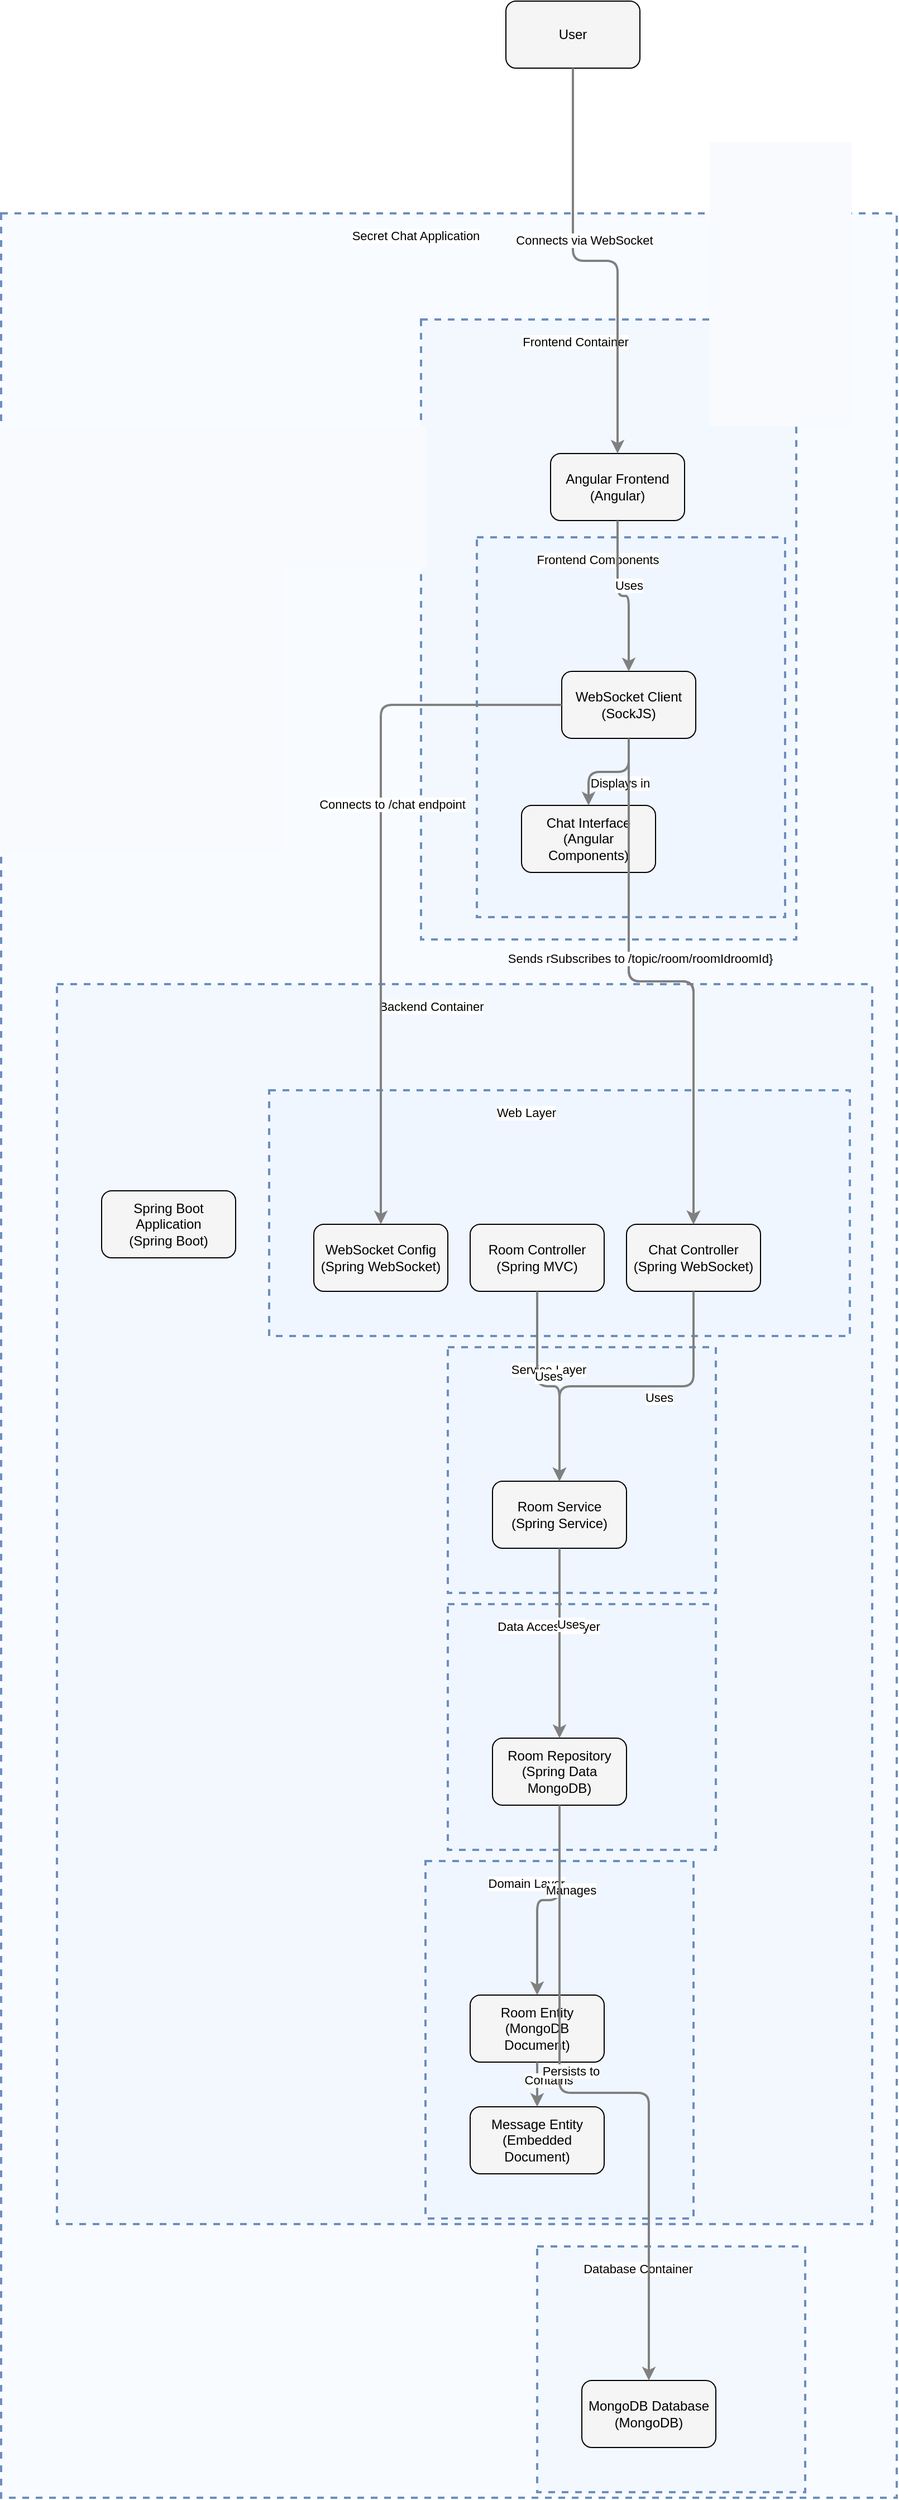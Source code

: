 <?xml version="1.0" encoding="UTF-8"?>
      <mxfile version="14.6.5" type="device">
        <diagram id="codeviz-diagram" name="System Diagram">
          <mxGraphModel dx="1000" dy="1000" grid="1" gridSize="10" guides="1" tooltips="1" connect="1" arrows="1" fold="1" page="1" pageScale="1" pageWidth="1169" pageHeight="827" math="0" shadow="0">
            <root>
              <mxCell id="0"/>
              <mxCell id="1" parent="0"/>
              <mxCell id="subGraph5" value="" style="html=1;whiteSpace=wrap;container=1;fillColor=#dae8fc;strokeColor=#6c8ebf;dashed=1;fillOpacity=20;strokeWidth=2;containerType=none;recursiveResize=0;movable=1;resizable=1;autosize=0;dropTarget=0" vertex="1" parent="subGraph6">
                <mxGeometry x="330" y="785" width="240" height="320" as="geometry"/>
              </mxCell>
              <mxCell id="subGraph5_label" value="Domain Layer" style="edgeLabel;html=1;align=center;verticalAlign=middle;resizable=0;labelBackgroundColor=white;spacing=5" vertex="1" parent="subGraph6">
                <mxGeometry x="338" y="793" width="164" height="24" as="geometry"/>
              </mxCell>
<mxCell id="subGraph4" value="" style="html=1;whiteSpace=wrap;container=1;fillColor=#dae8fc;strokeColor=#6c8ebf;dashed=1;fillOpacity=20;strokeWidth=2;containerType=none;recursiveResize=0;movable=1;resizable=1;autosize=0;dropTarget=0" vertex="1" parent="subGraph6">
                <mxGeometry x="350" y="555" width="240" height="220" as="geometry"/>
              </mxCell>
              <mxCell id="subGraph4_label" value="Data Access Layer" style="edgeLabel;html=1;align=center;verticalAlign=middle;resizable=0;labelBackgroundColor=white;spacing=5" vertex="1" parent="subGraph6">
                <mxGeometry x="358" y="563" width="164" height="24" as="geometry"/>
              </mxCell>
<mxCell id="subGraph3" value="" style="html=1;whiteSpace=wrap;container=1;fillColor=#dae8fc;strokeColor=#6c8ebf;dashed=1;fillOpacity=20;strokeWidth=2;containerType=none;recursiveResize=0;movable=1;resizable=1;autosize=0;dropTarget=0" vertex="1" parent="subGraph6">
                <mxGeometry x="350" y="325" width="240" height="220" as="geometry"/>
              </mxCell>
              <mxCell id="subGraph3_label" value="Service Layer" style="edgeLabel;html=1;align=center;verticalAlign=middle;resizable=0;labelBackgroundColor=white;spacing=5" vertex="1" parent="subGraph6">
                <mxGeometry x="358" y="333" width="164" height="24" as="geometry"/>
              </mxCell>
<mxCell id="subGraph2" value="" style="html=1;whiteSpace=wrap;container=1;fillColor=#dae8fc;strokeColor=#6c8ebf;dashed=1;fillOpacity=20;strokeWidth=2;containerType=none;recursiveResize=0;movable=1;resizable=1;autosize=0;dropTarget=0" vertex="1" parent="subGraph6">
                <mxGeometry x="190" y="95" width="520" height="220" as="geometry"/>
              </mxCell>
              <mxCell id="subGraph2_label" value="Web Layer" style="edgeLabel;html=1;align=center;verticalAlign=middle;resizable=0;labelBackgroundColor=white;spacing=5" vertex="1" parent="subGraph6">
                <mxGeometry x="198" y="103" width="444" height="24" as="geometry"/>
              </mxCell>
<mxCell id="subGraph0" value="" style="html=1;whiteSpace=wrap;container=1;fillColor=#dae8fc;strokeColor=#6c8ebf;dashed=1;fillOpacity=20;strokeWidth=2;containerType=none;recursiveResize=0;movable=1;resizable=1;autosize=0;dropTarget=0" vertex="1" parent="subGraph1">
                <mxGeometry x="50" y="195" width="276" height="340" as="geometry"/>
              </mxCell>
              <mxCell id="subGraph0_label" value="Frontend Components" style="edgeLabel;html=1;align=center;verticalAlign=middle;resizable=0;labelBackgroundColor=white;spacing=5" vertex="1" parent="subGraph1">
                <mxGeometry x="58" y="203" width="200" height="24" as="geometry"/>
              </mxCell>
<mxCell id="subGraph7" value="" style="html=1;whiteSpace=wrap;container=1;fillColor=#dae8fc;strokeColor=#6c8ebf;dashed=1;fillOpacity=20;strokeWidth=2;containerType=none;recursiveResize=0;movable=1;resizable=1;autosize=0;dropTarget=0" vertex="1" parent="subGraph8">
                <mxGeometry x="480" y="1820" width="240" height="220" as="geometry"/>
              </mxCell>
              <mxCell id="subGraph7_label" value="Database Container" style="edgeLabel;html=1;align=center;verticalAlign=middle;resizable=0;labelBackgroundColor=white;spacing=5" vertex="1" parent="subGraph8">
                <mxGeometry x="488" y="1828" width="164" height="24" as="geometry"/>
              </mxCell>
<mxCell id="subGraph6" value="" style="html=1;whiteSpace=wrap;container=1;fillColor=#dae8fc;strokeColor=#6c8ebf;dashed=1;fillOpacity=20;strokeWidth=2;containerType=none;recursiveResize=0;movable=1;resizable=1;autosize=0;dropTarget=0" vertex="1" parent="subGraph8">
                <mxGeometry x="50" y="690" width="730" height="1110" as="geometry"/>
              </mxCell>
              <mxCell id="subGraph6_label" value="Backend Container" style="edgeLabel;html=1;align=center;verticalAlign=middle;resizable=0;labelBackgroundColor=white;spacing=5" vertex="1" parent="subGraph8">
                <mxGeometry x="58" y="698" width="654" height="24" as="geometry"/>
              </mxCell>
<mxCell id="subGraph1" value="" style="html=1;whiteSpace=wrap;container=1;fillColor=#dae8fc;strokeColor=#6c8ebf;dashed=1;fillOpacity=20;strokeWidth=2;containerType=none;recursiveResize=0;movable=1;resizable=1;autosize=0;dropTarget=0" vertex="1" parent="subGraph8">
                <mxGeometry x="376" y="95" width="336" height="555" as="geometry"/>
              </mxCell>
              <mxCell id="subGraph1_label" value="Frontend Container" style="edgeLabel;html=1;align=center;verticalAlign=middle;resizable=0;labelBackgroundColor=white;spacing=5" vertex="1" parent="subGraph8">
                <mxGeometry x="384" y="103" width="260" height="24" as="geometry"/>
              </mxCell>
<mxCell id="subGraph8" value="" style="html=1;whiteSpace=wrap;container=1;fillColor=#dae8fc;strokeColor=#6c8ebf;dashed=1;fillOpacity=20;strokeWidth=2;containerType=none;recursiveResize=0;movable=1;resizable=1;autosize=0;dropTarget=0" vertex="1" parent="1">
                <mxGeometry x="32" y="202" width="802" height="2045" as="geometry"/>
              </mxCell>
              <mxCell id="subGraph8_label" value="Secret Chat Application" style="edgeLabel;html=1;align=center;verticalAlign=middle;resizable=0;labelBackgroundColor=white;spacing=5" vertex="1" parent="1">
                <mxGeometry x="40" y="210" width="726" height="24" as="geometry"/>
              </mxCell>
              <mxCell id="User" value="User" style="rounded=1;whiteSpace=wrap;html=1;fillColor=#f5f5f5" vertex="1" parent="1">
                    <mxGeometry x="484" y="12" width="120" height="60" as="geometry"/>
                  </mxCell>
<mxCell id="AngularApp" value="Angular Frontend&lt;br&gt;(Angular)" style="rounded=1;whiteSpace=wrap;html=1;fillColor=#f5f5f5" vertex="1" parent="subGraph1">
                    <mxGeometry x="116" y="120" width="120" height="60" as="geometry"/>
                  </mxCell>
<mxCell id="SpringApp" value="Spring Boot Application&lt;br&gt;(Spring Boot)" style="rounded=1;whiteSpace=wrap;html=1;fillColor=#f5f5f5" vertex="1" parent="subGraph6">
                    <mxGeometry x="40" y="185" width="120" height="60" as="geometry"/>
                  </mxCell>
<mxCell id="MongoDB" value="MongoDB Database&lt;br&gt;(MongoDB)" style="rounded=1;whiteSpace=wrap;html=1;fillColor=#f5f5f5" vertex="1" parent="subGraph7">
                    <mxGeometry x="40" y="120" width="120" height="60" as="geometry"/>
                  </mxCell>
<mxCell id="WebSocketClient" value="WebSocket Client&lt;br&gt;(SockJS)" style="rounded=1;whiteSpace=wrap;html=1;fillColor=#f5f5f5" vertex="1" parent="subGraph0">
                    <mxGeometry x="76" y="120" width="120" height="60" as="geometry"/>
                  </mxCell>
<mxCell id="ChatUI" value="Chat Interface&lt;br&gt;(Angular Components)" style="rounded=1;whiteSpace=wrap;html=1;fillColor=#f5f5f5" vertex="1" parent="subGraph0">
                    <mxGeometry x="40" y="240" width="120" height="60" as="geometry"/>
                  </mxCell>
<mxCell id="ChatController" value="Chat Controller&lt;br&gt;(Spring WebSocket)" style="rounded=1;whiteSpace=wrap;html=1;fillColor=#f5f5f5" vertex="1" parent="subGraph2">
                    <mxGeometry x="320" y="120" width="120" height="60" as="geometry"/>
                  </mxCell>
<mxCell id="RoomController" value="Room Controller&lt;br&gt;(Spring MVC)" style="rounded=1;whiteSpace=wrap;html=1;fillColor=#f5f5f5" vertex="1" parent="subGraph2">
                    <mxGeometry x="180" y="120" width="120" height="60" as="geometry"/>
                  </mxCell>
<mxCell id="WebSocketConfig" value="WebSocket Config&lt;br&gt;(Spring WebSocket)" style="rounded=1;whiteSpace=wrap;html=1;fillColor=#f5f5f5" vertex="1" parent="subGraph2">
                    <mxGeometry x="40" y="120" width="120" height="60" as="geometry"/>
                  </mxCell>
<mxCell id="RoomService" value="Room Service&lt;br&gt;(Spring Service)" style="rounded=1;whiteSpace=wrap;html=1;fillColor=#f5f5f5" vertex="1" parent="subGraph3">
                    <mxGeometry x="40" y="120" width="120" height="60" as="geometry"/>
                  </mxCell>
<mxCell id="RoomRepo" value="Room Repository&lt;br&gt;(Spring Data MongoDB)" style="rounded=1;whiteSpace=wrap;html=1;fillColor=#f5f5f5" vertex="1" parent="subGraph4">
                    <mxGeometry x="40" y="120" width="120" height="60" as="geometry"/>
                  </mxCell>
<mxCell id="RoomEntity" value="Room Entity&lt;br&gt;(MongoDB Document)" style="rounded=1;whiteSpace=wrap;html=1;fillColor=#f5f5f5" vertex="1" parent="subGraph5">
                    <mxGeometry x="40" y="120" width="120" height="60" as="geometry"/>
                  </mxCell>
<mxCell id="MessageEntity" value="Message Entity&lt;br&gt;(Embedded Document)" style="rounded=1;whiteSpace=wrap;html=1;fillColor=#f5f5f5" vertex="1" parent="subGraph5">
                    <mxGeometry x="40" y="220" width="120" height="60" as="geometry"/>
                  </mxCell>
              <mxCell id="edge-L_User_AngularApp_0" style="edgeStyle=orthogonalEdgeStyle;rounded=1;orthogonalLoop=1;jettySize=auto;html=1;strokeColor=#808080;strokeWidth=2;jumpStyle=arc;jumpSize=10;spacing=15;labelBackgroundColor=white;labelBorderColor=none" edge="1" parent="1" source="User" target="AngularApp">
                  <mxGeometry relative="1" as="geometry"/>
                </mxCell>
                <mxCell id="edge-L_User_AngularApp_0_label" value="Connects via WebSocket" style="edgeLabel;html=1;align=center;verticalAlign=middle;resizable=0;points=[];" vertex="1" connectable="0" parent="edge-L_User_AngularApp_0">
                  <mxGeometry x="-0.2" y="10" relative="1" as="geometry">
                    <mxPoint as="offset"/>
                  </mxGeometry>
                </mxCell>
<mxCell id="edge-L_AngularApp_WebSocketClient_1" style="edgeStyle=orthogonalEdgeStyle;rounded=1;orthogonalLoop=1;jettySize=auto;html=1;strokeColor=#808080;strokeWidth=2;jumpStyle=arc;jumpSize=10;spacing=15;labelBackgroundColor=white;labelBorderColor=none" edge="1" parent="1" source="AngularApp" target="WebSocketClient">
                  <mxGeometry relative="1" as="geometry"/>
                </mxCell>
                <mxCell id="edge-L_AngularApp_WebSocketClient_1_label" value="Uses" style="edgeLabel;html=1;align=center;verticalAlign=middle;resizable=0;points=[];" vertex="1" connectable="0" parent="edge-L_AngularApp_WebSocketClient_1">
                  <mxGeometry x="-0.2" y="10" relative="1" as="geometry">
                    <mxPoint as="offset"/>
                  </mxGeometry>
                </mxCell>
<mxCell id="edge-L_WebSocketClient_ChatUI_2" style="edgeStyle=orthogonalEdgeStyle;rounded=1;orthogonalLoop=1;jettySize=auto;html=1;strokeColor=#808080;strokeWidth=2;jumpStyle=arc;jumpSize=10;spacing=15;labelBackgroundColor=white;labelBorderColor=none" edge="1" parent="1" source="WebSocketClient" target="ChatUI">
                  <mxGeometry relative="1" as="geometry"/>
                </mxCell>
                <mxCell id="edge-L_WebSocketClient_ChatUI_2_label" value="Displays in" style="edgeLabel;html=1;align=center;verticalAlign=middle;resizable=0;points=[];" vertex="1" connectable="0" parent="edge-L_WebSocketClient_ChatUI_2">
                  <mxGeometry x="-0.2" y="10" relative="1" as="geometry">
                    <mxPoint as="offset"/>
                  </mxGeometry>
                </mxCell>
<mxCell id="edge-L_WebSocketClient_WebSocketConfig_3" style="edgeStyle=orthogonalEdgeStyle;rounded=1;orthogonalLoop=1;jettySize=auto;html=1;strokeColor=#808080;strokeWidth=2;jumpStyle=arc;jumpSize=10;spacing=15;labelBackgroundColor=white;labelBorderColor=none" edge="1" parent="1" source="WebSocketClient" target="WebSocketConfig">
                  <mxGeometry relative="1" as="geometry"/>
                </mxCell>
                <mxCell id="edge-L_WebSocketClient_WebSocketConfig_3_label" value="Connects to /chat endpoint" style="edgeLabel;html=1;align=center;verticalAlign=middle;resizable=0;points=[];" vertex="1" connectable="0" parent="edge-L_WebSocketClient_WebSocketConfig_3">
                  <mxGeometry x="-0.2" y="10" relative="1" as="geometry">
                    <mxPoint as="offset"/>
                  </mxGeometry>
                </mxCell>
<mxCell id="edge-L_WebSocketClient_ChatController_4" style="edgeStyle=orthogonalEdgeStyle;rounded=1;orthogonalLoop=1;jettySize=auto;html=1;strokeColor=#808080;strokeWidth=2;jumpStyle=arc;jumpSize=10;spacing=15;labelBackgroundColor=white;labelBorderColor=none" edge="1" parent="1" source="WebSocketClient" target="ChatController">
                  <mxGeometry relative="1" as="geometry"/>
                </mxCell>
                <mxCell id="edge-L_WebSocketClient_ChatController_4_label" value="Sends messages to /app/sendMessage/{roomId}" style="edgeLabel;html=1;align=center;verticalAlign=middle;resizable=0;points=[];" vertex="1" connectable="0" parent="edge-L_WebSocketClient_ChatController_4">
                  <mxGeometry x="-0.2" y="10" relative="1" as="geometry">
                    <mxPoint as="offset"/>
                  </mxGeometry>
                </mxCell>
<mxCell id="edge-L_WebSocketClient_ChatController_5" style="edgeStyle=orthogonalEdgeStyle;rounded=1;orthogonalLoop=1;jettySize=auto;html=1;strokeColor=#808080;strokeWidth=2;jumpStyle=arc;jumpSize=10;spacing=15;labelBackgroundColor=white;labelBorderColor=none" edge="1" parent="1" source="WebSocketClient" target="ChatController">
                  <mxGeometry relative="1" as="geometry"/>
                </mxCell>
                <mxCell id="edge-L_WebSocketClient_ChatController_5_label" value="Subscribes to /topic/room/roomId" style="edgeLabel;html=1;align=center;verticalAlign=middle;resizable=0;points=[];" vertex="1" connectable="0" parent="edge-L_WebSocketClient_ChatController_5">
                  <mxGeometry x="-0.2" y="10" relative="1" as="geometry">
                    <mxPoint as="offset"/>
                  </mxGeometry>
                </mxCell>
<mxCell id="edge-L_ChatController_RoomService_6" style="edgeStyle=orthogonalEdgeStyle;rounded=1;orthogonalLoop=1;jettySize=auto;html=1;strokeColor=#808080;strokeWidth=2;jumpStyle=arc;jumpSize=10;spacing=15;labelBackgroundColor=white;labelBorderColor=none" edge="1" parent="1" source="ChatController" target="RoomService">
                  <mxGeometry relative="1" as="geometry"/>
                </mxCell>
                <mxCell id="edge-L_ChatController_RoomService_6_label" value="Uses" style="edgeLabel;html=1;align=center;verticalAlign=middle;resizable=0;points=[];" vertex="1" connectable="0" parent="edge-L_ChatController_RoomService_6">
                  <mxGeometry x="-0.2" y="10" relative="1" as="geometry">
                    <mxPoint as="offset"/>
                  </mxGeometry>
                </mxCell>
<mxCell id="edge-L_RoomController_RoomService_7" style="edgeStyle=orthogonalEdgeStyle;rounded=1;orthogonalLoop=1;jettySize=auto;html=1;strokeColor=#808080;strokeWidth=2;jumpStyle=arc;jumpSize=10;spacing=15;labelBackgroundColor=white;labelBorderColor=none" edge="1" parent="1" source="RoomController" target="RoomService">
                  <mxGeometry relative="1" as="geometry"/>
                </mxCell>
                <mxCell id="edge-L_RoomController_RoomService_7_label" value="Uses" style="edgeLabel;html=1;align=center;verticalAlign=middle;resizable=0;points=[];" vertex="1" connectable="0" parent="edge-L_RoomController_RoomService_7">
                  <mxGeometry x="-0.2" y="10" relative="1" as="geometry">
                    <mxPoint as="offset"/>
                  </mxGeometry>
                </mxCell>
<mxCell id="edge-L_RoomService_RoomRepo_8" style="edgeStyle=orthogonalEdgeStyle;rounded=1;orthogonalLoop=1;jettySize=auto;html=1;strokeColor=#808080;strokeWidth=2;jumpStyle=arc;jumpSize=10;spacing=15;labelBackgroundColor=white;labelBorderColor=none" edge="1" parent="1" source="RoomService" target="RoomRepo">
                  <mxGeometry relative="1" as="geometry"/>
                </mxCell>
                <mxCell id="edge-L_RoomService_RoomRepo_8_label" value="Uses" style="edgeLabel;html=1;align=center;verticalAlign=middle;resizable=0;points=[];" vertex="1" connectable="0" parent="edge-L_RoomService_RoomRepo_8">
                  <mxGeometry x="-0.2" y="10" relative="1" as="geometry">
                    <mxPoint as="offset"/>
                  </mxGeometry>
                </mxCell>
<mxCell id="edge-L_RoomRepo_RoomEntity_9" style="edgeStyle=orthogonalEdgeStyle;rounded=1;orthogonalLoop=1;jettySize=auto;html=1;strokeColor=#808080;strokeWidth=2;jumpStyle=arc;jumpSize=10;spacing=15;labelBackgroundColor=white;labelBorderColor=none" edge="1" parent="1" source="RoomRepo" target="RoomEntity">
                  <mxGeometry relative="1" as="geometry"/>
                </mxCell>
                <mxCell id="edge-L_RoomRepo_RoomEntity_9_label" value="Manages" style="edgeLabel;html=1;align=center;verticalAlign=middle;resizable=0;points=[];" vertex="1" connectable="0" parent="edge-L_RoomRepo_RoomEntity_9">
                  <mxGeometry x="-0.2" y="10" relative="1" as="geometry">
                    <mxPoint as="offset"/>
                  </mxGeometry>
                </mxCell>
<mxCell id="edge-L_RoomEntity_MessageEntity_10" style="edgeStyle=orthogonalEdgeStyle;rounded=1;orthogonalLoop=1;jettySize=auto;html=1;strokeColor=#808080;strokeWidth=2;jumpStyle=arc;jumpSize=10;spacing=15;labelBackgroundColor=white;labelBorderColor=none" edge="1" parent="1" source="RoomEntity" target="MessageEntity">
                  <mxGeometry relative="1" as="geometry"/>
                </mxCell>
                <mxCell id="edge-L_RoomEntity_MessageEntity_10_label" value="Contains" style="edgeLabel;html=1;align=center;verticalAlign=middle;resizable=0;points=[];" vertex="1" connectable="0" parent="edge-L_RoomEntity_MessageEntity_10">
                  <mxGeometry x="-0.2" y="10" relative="1" as="geometry">
                    <mxPoint as="offset"/>
                  </mxGeometry>
                </mxCell>
<mxCell id="edge-L_RoomRepo_MongoDB_11" style="edgeStyle=orthogonalEdgeStyle;rounded=1;orthogonalLoop=1;jettySize=auto;html=1;strokeColor=#808080;strokeWidth=2;jumpStyle=arc;jumpSize=10;spacing=15;labelBackgroundColor=white;labelBorderColor=none" edge="1" parent="1" source="RoomRepo" target="MongoDB">
                  <mxGeometry relative="1" as="geometry"/>
                </mxCell>
                <mxCell id="edge-L_RoomRepo_MongoDB_11_label" value="Persists to" style="edgeLabel;html=1;align=center;verticalAlign=middle;resizable=0;points=[];" vertex="1" connectable="0" parent="edge-L_RoomRepo_MongoDB_11">
                  <mxGeometry x="-0.2" y="10" relative="1" as="geometry">
                    <mxPoint as="offset"/>
                  </mxGeometry>
                </mxCell>
            </root>
          </mxGraphModel>
        </diagram>
      </mxfile>